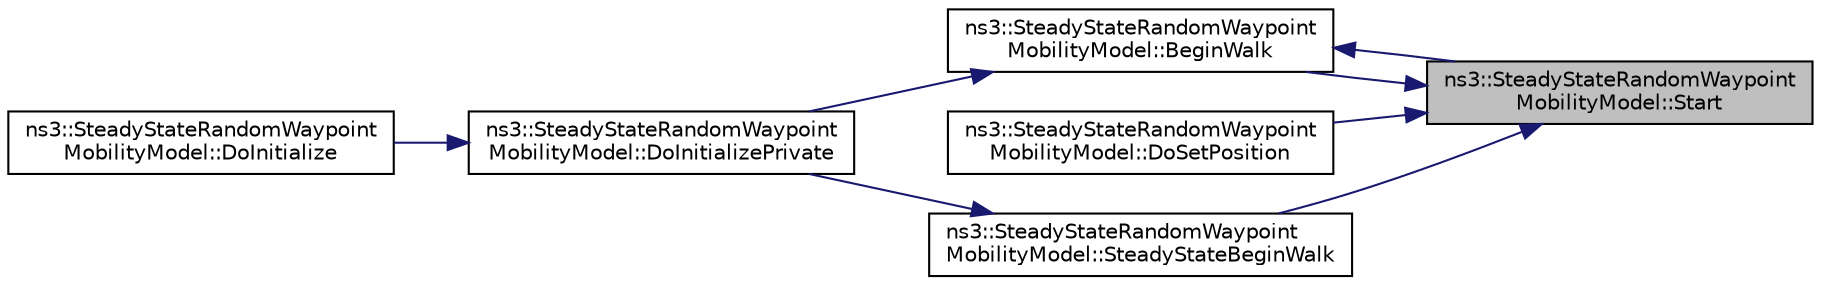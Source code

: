 digraph "ns3::SteadyStateRandomWaypointMobilityModel::Start"
{
 // LATEX_PDF_SIZE
  edge [fontname="Helvetica",fontsize="10",labelfontname="Helvetica",labelfontsize="10"];
  node [fontname="Helvetica",fontsize="10",shape=record];
  rankdir="RL";
  Node1 [label="ns3::SteadyStateRandomWaypoint\lMobilityModel::Start",height=0.2,width=0.4,color="black", fillcolor="grey75", style="filled", fontcolor="black",tooltip="Start a pause period and schedule the ending of the pause."];
  Node1 -> Node2 [dir="back",color="midnightblue",fontsize="10",style="solid",fontname="Helvetica"];
  Node2 [label="ns3::SteadyStateRandomWaypoint\lMobilityModel::BeginWalk",height=0.2,width=0.4,color="black", fillcolor="white", style="filled",URL="$classns3_1_1_steady_state_random_waypoint_mobility_model.html#a6db94d1dee3fe984ad422fd9bed2d7db",tooltip="Start a motion period and schedule the ending of the motion."];
  Node2 -> Node3 [dir="back",color="midnightblue",fontsize="10",style="solid",fontname="Helvetica"];
  Node3 [label="ns3::SteadyStateRandomWaypoint\lMobilityModel::DoInitializePrivate",height=0.2,width=0.4,color="black", fillcolor="white", style="filled",URL="$classns3_1_1_steady_state_random_waypoint_mobility_model.html#a661b708216d6f6c38443d061b0d02c96",tooltip="Configure random variables based on attributes; calculate the steady state probability that node is i..."];
  Node3 -> Node4 [dir="back",color="midnightblue",fontsize="10",style="solid",fontname="Helvetica"];
  Node4 [label="ns3::SteadyStateRandomWaypoint\lMobilityModel::DoInitialize",height=0.2,width=0.4,color="black", fillcolor="white", style="filled",URL="$classns3_1_1_steady_state_random_waypoint_mobility_model.html#a9e27c674274fb626dca8e0a6ddf3f8f3",tooltip="Initialize() implementation."];
  Node2 -> Node1 [dir="back",color="midnightblue",fontsize="10",style="solid",fontname="Helvetica"];
  Node1 -> Node5 [dir="back",color="midnightblue",fontsize="10",style="solid",fontname="Helvetica"];
  Node5 [label="ns3::SteadyStateRandomWaypoint\lMobilityModel::DoSetPosition",height=0.2,width=0.4,color="black", fillcolor="white", style="filled",URL="$classns3_1_1_steady_state_random_waypoint_mobility_model.html#a2ffb24cd477f0a23487e914ca50366bc",tooltip=" "];
  Node1 -> Node6 [dir="back",color="midnightblue",fontsize="10",style="solid",fontname="Helvetica"];
  Node6 [label="ns3::SteadyStateRandomWaypoint\lMobilityModel::SteadyStateBeginWalk",height=0.2,width=0.4,color="black", fillcolor="white", style="filled",URL="$classns3_1_1_steady_state_random_waypoint_mobility_model.html#a4ff1b8e152ae2b5481baf39a91174c5d",tooltip="Use provided destination to calculate travel delay, and schedule a Start() event at that time."];
  Node6 -> Node3 [dir="back",color="midnightblue",fontsize="10",style="solid",fontname="Helvetica"];
}
